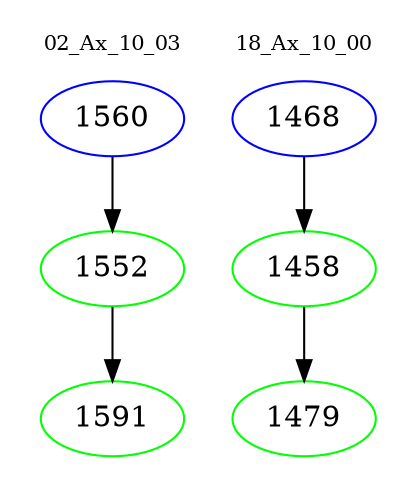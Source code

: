 digraph{
subgraph cluster_0 {
color = white
label = "02_Ax_10_03";
fontsize=10;
T0_1560 [label="1560", color="blue"]
T0_1560 -> T0_1552 [color="black"]
T0_1552 [label="1552", color="green"]
T0_1552 -> T0_1591 [color="black"]
T0_1591 [label="1591", color="green"]
}
subgraph cluster_1 {
color = white
label = "18_Ax_10_00";
fontsize=10;
T1_1468 [label="1468", color="blue"]
T1_1468 -> T1_1458 [color="black"]
T1_1458 [label="1458", color="green"]
T1_1458 -> T1_1479 [color="black"]
T1_1479 [label="1479", color="green"]
}
}
